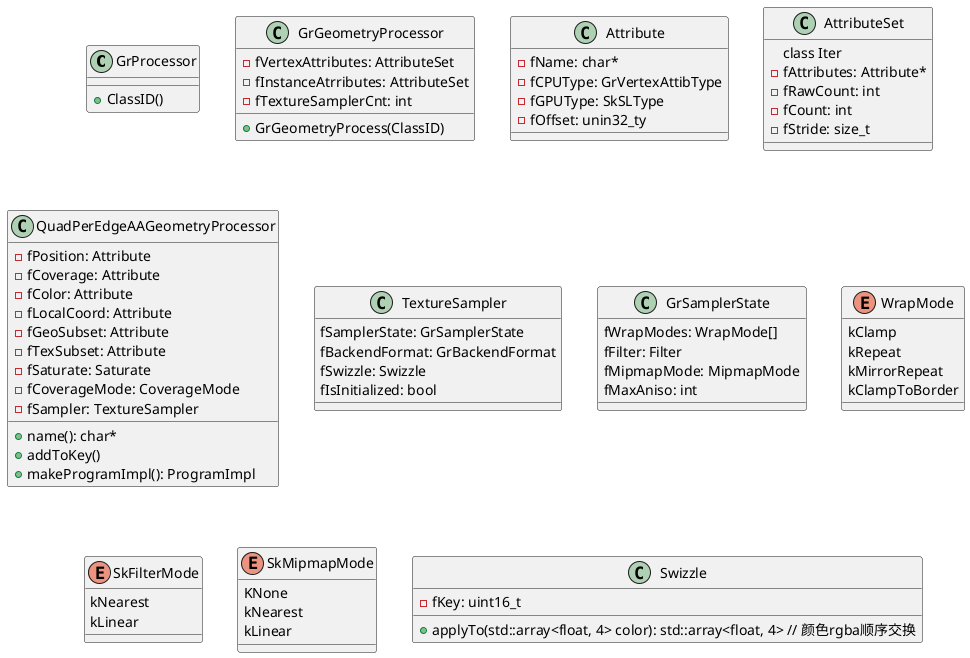 @startuml GrProcessor
	class GrProcessor {
		+ClassID()
	}

	class GrGeometryProcessor {
		+GrGeometryProcess(ClassID)
		-fVertexAttributes: AttributeSet
		-fInstanceAtrributes: AttributeSet
		-fTextureSamplerCnt: int
	}

	class Attribute {
		-fName: char*
		-fCPUType: GrVertexAttibType
		-fGPUType: SkSLType
		-fOffset: unin32_ty
	}

	class AttributeSet {
		class Iter
		-fAttributes: Attribute*
		-fRawCount: int
		-fCount: int
		-fStride: size_t
	}

	class QuadPerEdgeAAGeometryProcessor {
		+name(): char*
		+addToKey()
		+makeProgramImpl(): ProgramImpl 
		-fPosition: Attribute
		-fCoverage: Attribute
		-fColor: Attribute
		-fLocalCoord: Attribute
		-fGeoSubset: Attribute
		-fTexSubset: Attribute
		-fSaturate: Saturate
		-fCoverageMode: CoverageMode
		-fSampler: TextureSampler
	}

	class TextureSampler {
		fSamplerState: GrSamplerState
		fBackendFormat: GrBackendFormat
		fSwizzle: Swizzle
		fIsInitialized: bool
	}

	class GrSamplerState {
		fWrapModes: WrapMode[]
		fFilter: Filter
		fMipmapMode: MipmapMode
		fMaxAniso: int
	}

	enum WrapMode {
		kClamp
		kRepeat
		kMirrorRepeat
		kClampToBorder
	}

	enum SkFilterMode {
		kNearest
		kLinear
	}

	enum SkMipmapMode {
		KNone
		kNearest
		kLinear
	}

	class Swizzle {
		+applyTo(std::array<float, 4> color): std::array<float, 4> // 颜色rgba顺序交换
		-fKey: uint16_t
	}
@enduml